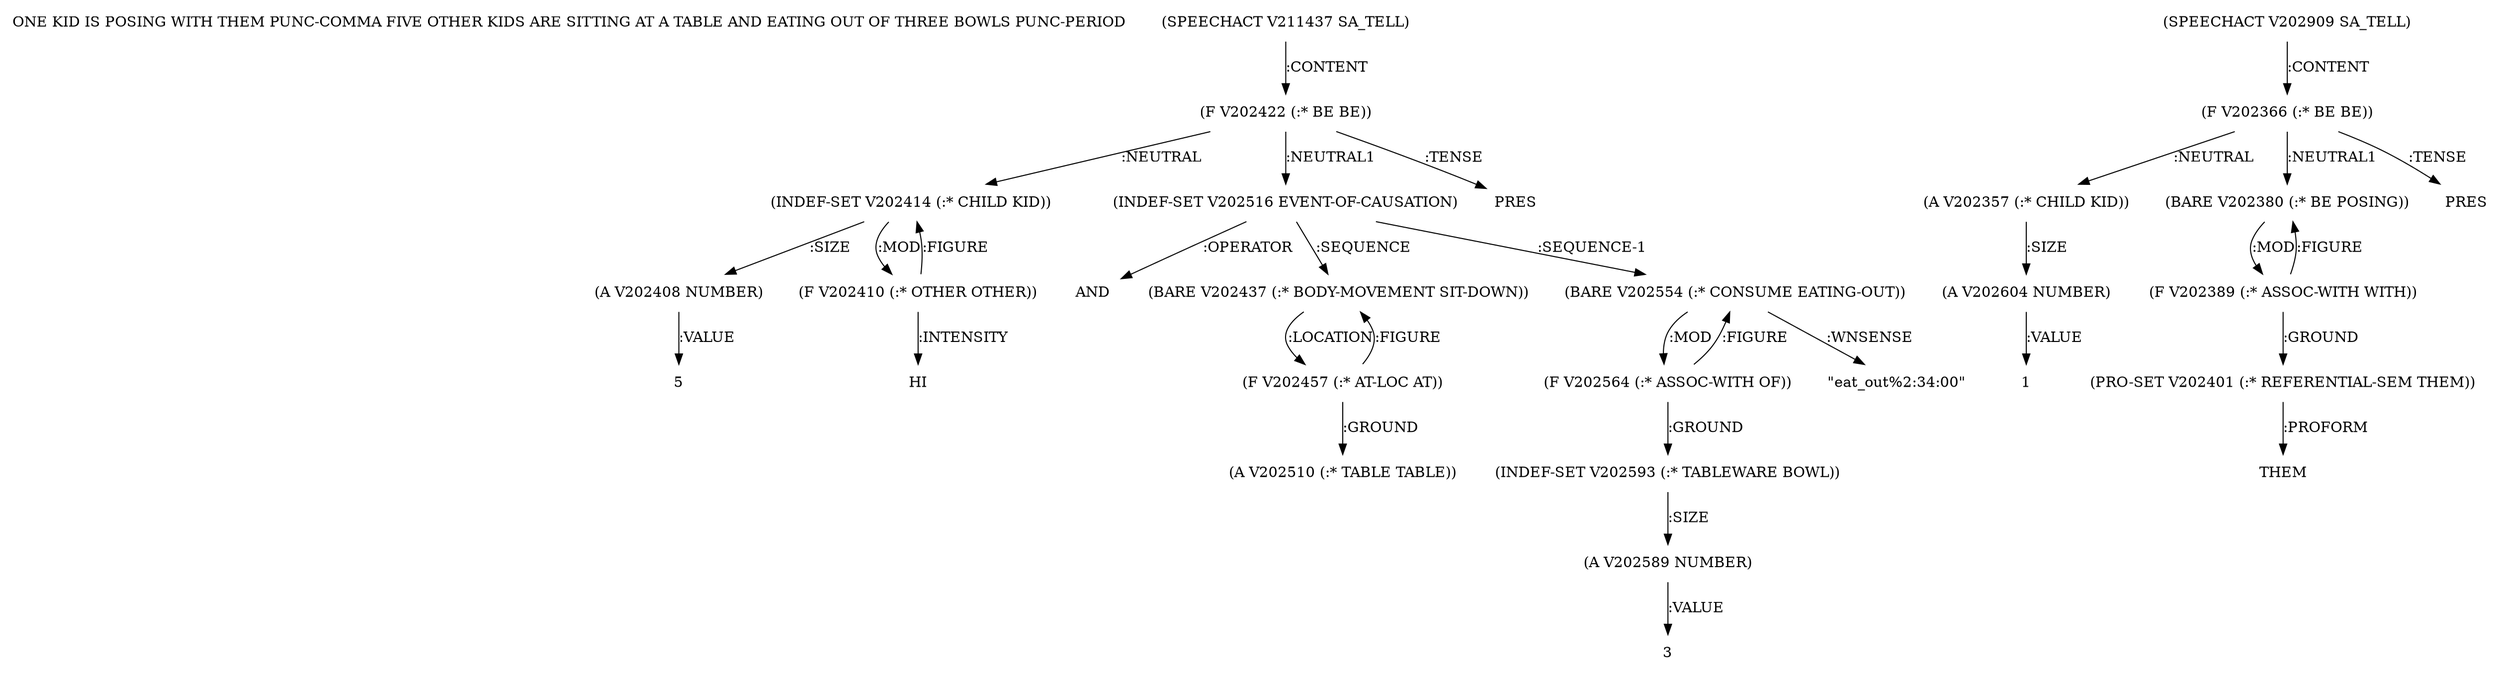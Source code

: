 digraph Terms {
  node [shape=none]
  "ONE KID IS POSING WITH THEM PUNC-COMMA FIVE OTHER KIDS ARE SITTING AT A TABLE AND EATING OUT OF THREE BOWLS PUNC-PERIOD"
  "V211437" [label="(SPEECHACT V211437 SA_TELL)"]
  "V211437" -> "V202422" [label=":CONTENT"]
  "V202422" [label="(F V202422 (:* BE BE))"]
  "V202422" -> "V202414" [label=":NEUTRAL"]
  "V202422" -> "V202516" [label=":NEUTRAL1"]
  "V202422" -> "NT214242" [label=":TENSE"]
  "NT214242" [label="PRES"]
  "V202414" [label="(INDEF-SET V202414 (:* CHILD KID))"]
  "V202414" -> "V202408" [label=":SIZE"]
  "V202414" -> "V202410" [label=":MOD"]
  "V202408" [label="(A V202408 NUMBER)"]
  "V202408" -> "NT214243" [label=":VALUE"]
  "NT214243" [label="5"]
  "V202410" [label="(F V202410 (:* OTHER OTHER))"]
  "V202410" -> "NT214244" [label=":INTENSITY"]
  "NT214244" [label="HI"]
  "V202410" -> "V202414" [label=":FIGURE"]
  "V202516" [label="(INDEF-SET V202516 EVENT-OF-CAUSATION)"]
  "V202516" -> "NT214245" [label=":OPERATOR"]
  "NT214245" [label="AND"]
  "V202516" -> "V202437" [label=":SEQUENCE"]
  "V202516" -> "V202554" [label=":SEQUENCE-1"]
  "V202437" [label="(BARE V202437 (:* BODY-MOVEMENT SIT-DOWN))"]
  "V202437" -> "V202457" [label=":LOCATION"]
  "V202457" [label="(F V202457 (:* AT-LOC AT))"]
  "V202457" -> "V202510" [label=":GROUND"]
  "V202457" -> "V202437" [label=":FIGURE"]
  "V202510" [label="(A V202510 (:* TABLE TABLE))"]
  "V202554" [label="(BARE V202554 (:* CONSUME EATING-OUT))"]
  "V202554" -> "V202564" [label=":MOD"]
  "V202554" -> "NT214246" [label=":WNSENSE"]
  "NT214246" [label="\"eat_out%2:34:00\""]
  "V202564" [label="(F V202564 (:* ASSOC-WITH OF))"]
  "V202564" -> "V202593" [label=":GROUND"]
  "V202564" -> "V202554" [label=":FIGURE"]
  "V202593" [label="(INDEF-SET V202593 (:* TABLEWARE BOWL))"]
  "V202593" -> "V202589" [label=":SIZE"]
  "V202589" [label="(A V202589 NUMBER)"]
  "V202589" -> "NT214247" [label=":VALUE"]
  "NT214247" [label="3"]
  "V202909" [label="(SPEECHACT V202909 SA_TELL)"]
  "V202909" -> "V202366" [label=":CONTENT"]
  "V202366" [label="(F V202366 (:* BE BE))"]
  "V202366" -> "V202357" [label=":NEUTRAL"]
  "V202366" -> "V202380" [label=":NEUTRAL1"]
  "V202366" -> "NT214248" [label=":TENSE"]
  "NT214248" [label="PRES"]
  "V202357" [label="(A V202357 (:* CHILD KID))"]
  "V202357" -> "V202604" [label=":SIZE"]
  "V202604" [label="(A V202604 NUMBER)"]
  "V202604" -> "NT214249" [label=":VALUE"]
  "NT214249" [label="1"]
  "V202380" [label="(BARE V202380 (:* BE POSING))"]
  "V202380" -> "V202389" [label=":MOD"]
  "V202389" [label="(F V202389 (:* ASSOC-WITH WITH))"]
  "V202389" -> "V202401" [label=":GROUND"]
  "V202389" -> "V202380" [label=":FIGURE"]
  "V202401" [label="(PRO-SET V202401 (:* REFERENTIAL-SEM THEM))"]
  "V202401" -> "NT214250" [label=":PROFORM"]
  "NT214250" [label="THEM"]
}
